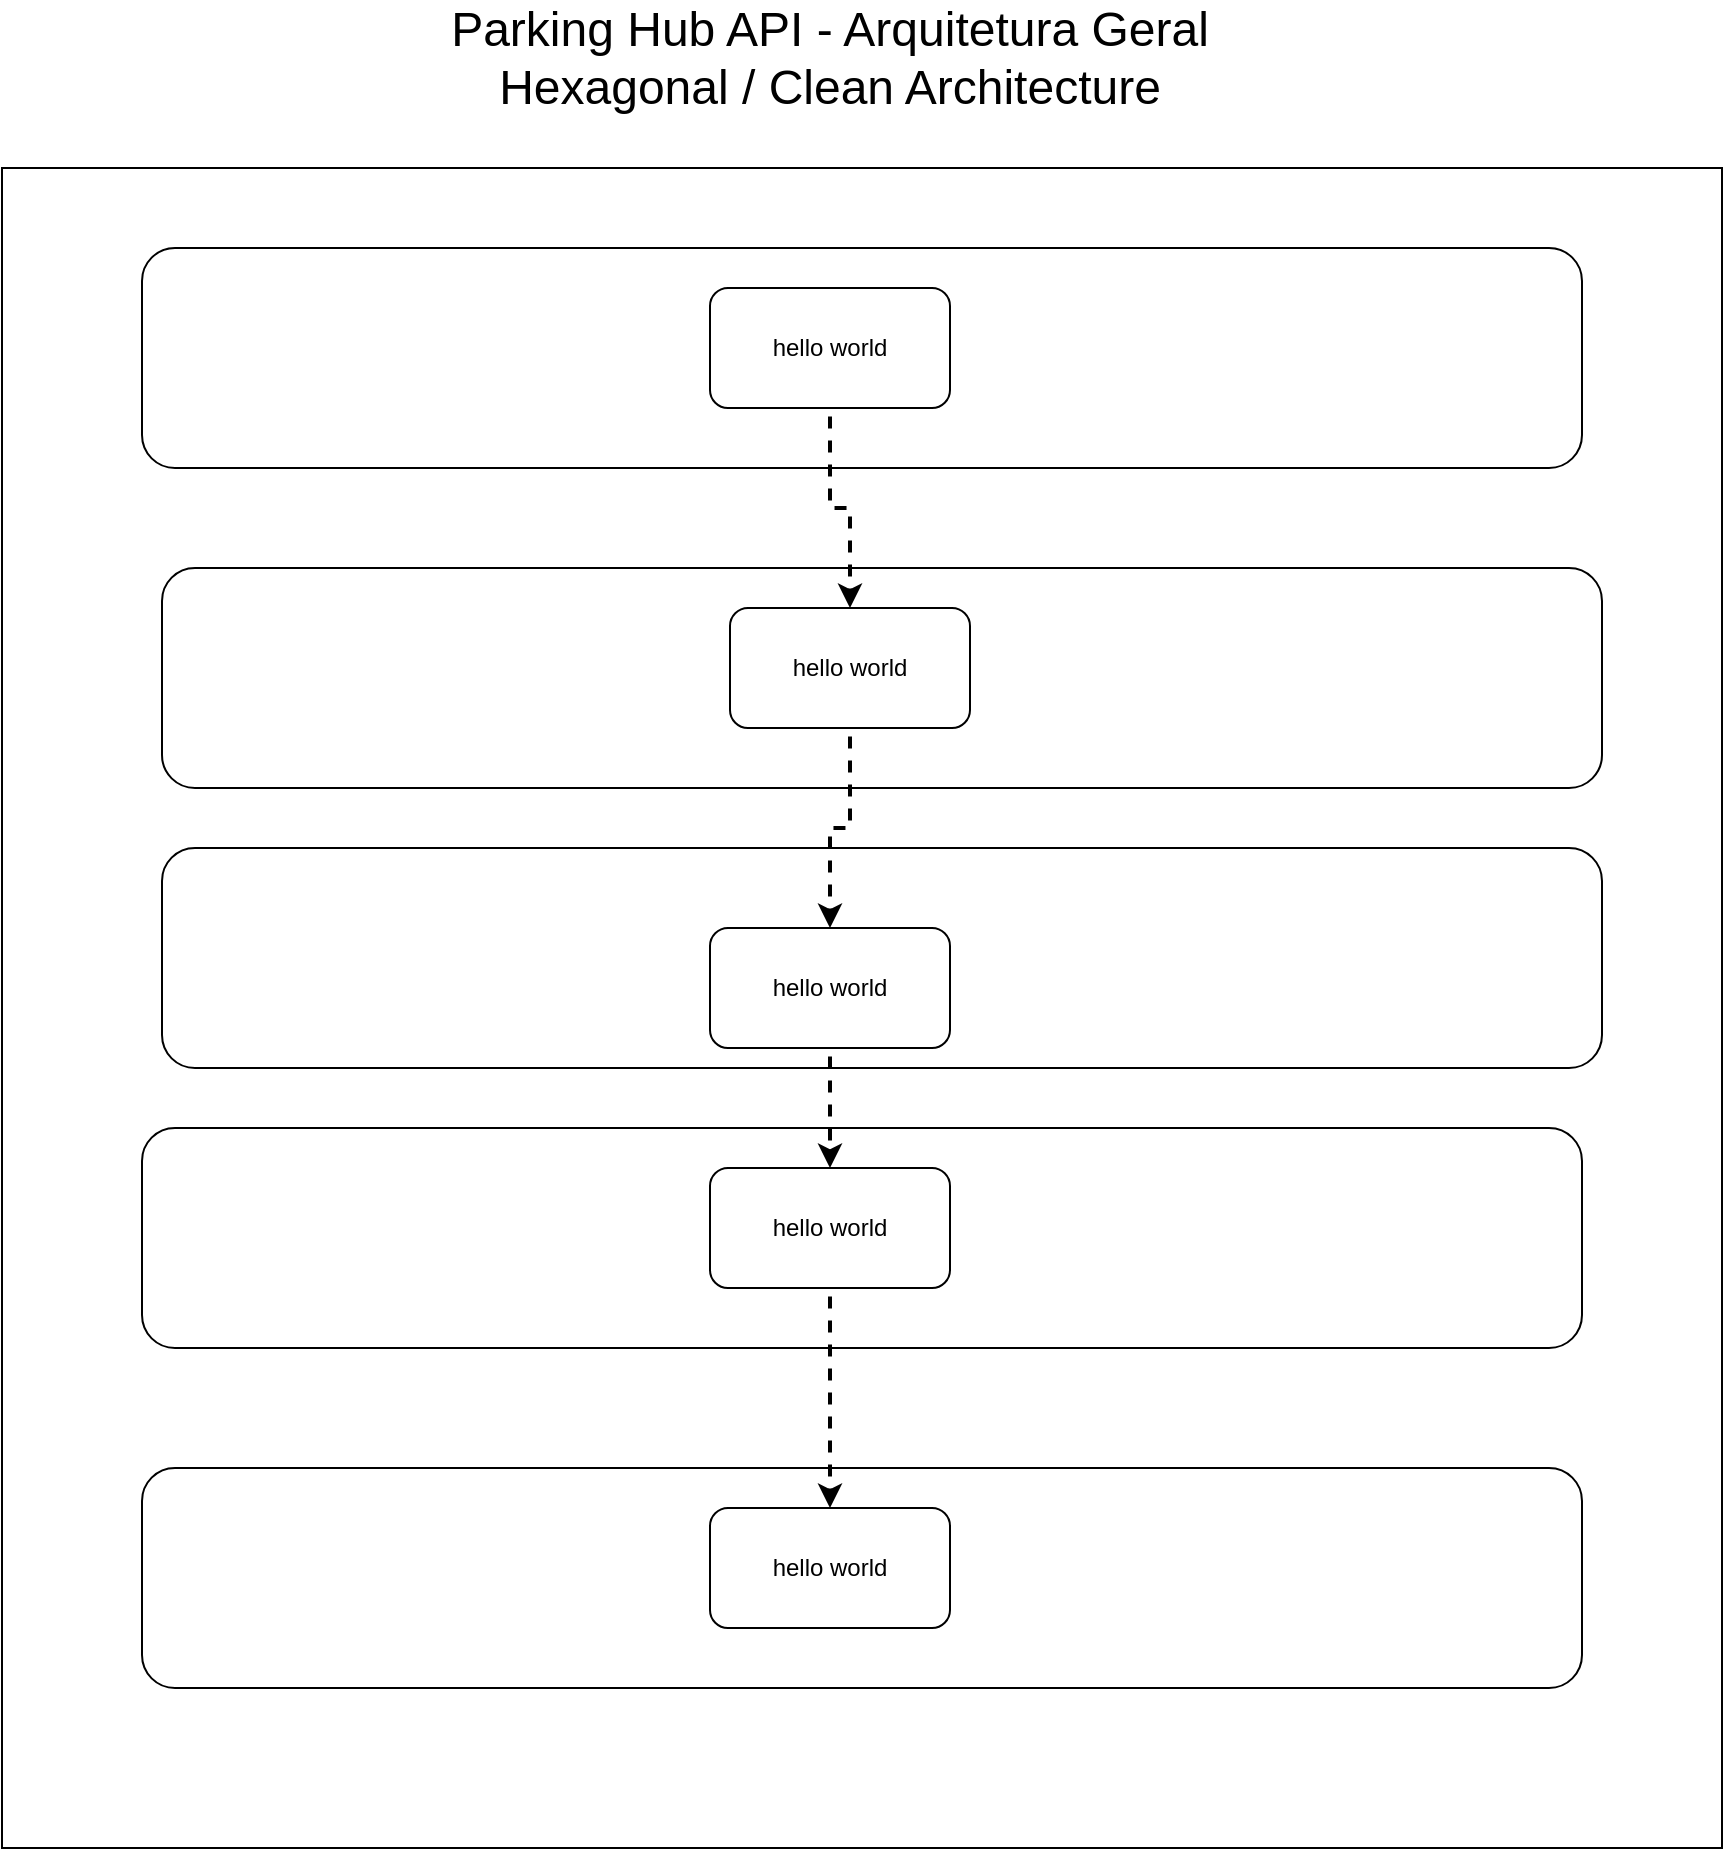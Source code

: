 <mxfile version="28.0.7">
  <diagram name="Página-1" id="waUbrjTIYsetLemBl0IZ">
    <mxGraphModel dx="1192" dy="1025" grid="1" gridSize="10" guides="1" tooltips="1" connect="1" arrows="1" fold="1" page="1" pageScale="1" pageWidth="827" pageHeight="1169" math="0" shadow="0">
      <root>
        <mxCell id="0" />
        <mxCell id="1" parent="0" />
        <mxCell id="kGvfVSLyYarrMI20Bhmv-1" value="" style="rounded=0;whiteSpace=wrap;html=1;" vertex="1" parent="1">
          <mxGeometry x="60" y="140" width="860" height="840" as="geometry" />
        </mxCell>
        <mxCell id="kGvfVSLyYarrMI20Bhmv-3" value="" style="rounded=1;whiteSpace=wrap;html=1;" vertex="1" parent="1">
          <mxGeometry x="130" y="180" width="720" height="110" as="geometry" />
        </mxCell>
        <mxCell id="JrhWDAN4cCi7IcUcyurz-1" value="hello world" style="rounded=1;whiteSpace=wrap;html=1;" parent="1" vertex="1">
          <mxGeometry x="414" y="200" width="120" height="60" as="geometry" />
        </mxCell>
        <mxCell id="kGvfVSLyYarrMI20Bhmv-4" value="&lt;font style=&quot;font-size: 24px;&quot;&gt;Parking Hub API - Arquitetura Geral&lt;br&gt;Hexagonal / Clean Architecture&lt;/font&gt;" style="text;html=1;align=center;verticalAlign=middle;whiteSpace=wrap;rounded=0;" vertex="1" parent="1">
          <mxGeometry x="254" y="70" width="440" height="30" as="geometry" />
        </mxCell>
        <mxCell id="kGvfVSLyYarrMI20Bhmv-6" value="" style="rounded=1;whiteSpace=wrap;html=1;" vertex="1" parent="1">
          <mxGeometry x="140" y="340" width="720" height="110" as="geometry" />
        </mxCell>
        <mxCell id="kGvfVSLyYarrMI20Bhmv-7" value="hello world" style="rounded=1;whiteSpace=wrap;html=1;" vertex="1" parent="1">
          <mxGeometry x="424" y="360" width="120" height="60" as="geometry" />
        </mxCell>
        <mxCell id="kGvfVSLyYarrMI20Bhmv-8" value="" style="rounded=1;whiteSpace=wrap;html=1;" vertex="1" parent="1">
          <mxGeometry x="140" y="480" width="720" height="110" as="geometry" />
        </mxCell>
        <mxCell id="kGvfVSLyYarrMI20Bhmv-9" value="hello world" style="rounded=1;whiteSpace=wrap;html=1;" vertex="1" parent="1">
          <mxGeometry x="414" y="520" width="120" height="60" as="geometry" />
        </mxCell>
        <mxCell id="kGvfVSLyYarrMI20Bhmv-10" value="" style="rounded=1;whiteSpace=wrap;html=1;" vertex="1" parent="1">
          <mxGeometry x="130" y="620" width="720" height="110" as="geometry" />
        </mxCell>
        <mxCell id="kGvfVSLyYarrMI20Bhmv-11" value="hello world" style="rounded=1;whiteSpace=wrap;html=1;" vertex="1" parent="1">
          <mxGeometry x="414" y="640" width="120" height="60" as="geometry" />
        </mxCell>
        <mxCell id="kGvfVSLyYarrMI20Bhmv-12" value="" style="rounded=1;whiteSpace=wrap;html=1;" vertex="1" parent="1">
          <mxGeometry x="130" y="790" width="720" height="110" as="geometry" />
        </mxCell>
        <mxCell id="kGvfVSLyYarrMI20Bhmv-13" value="hello world" style="rounded=1;whiteSpace=wrap;html=1;" vertex="1" parent="1">
          <mxGeometry x="414" y="810" width="120" height="60" as="geometry" />
        </mxCell>
        <mxCell id="kGvfVSLyYarrMI20Bhmv-14" style="edgeStyle=orthogonalEdgeStyle;rounded=0;orthogonalLoop=1;jettySize=auto;html=1;dashed=1;flowAnimation=1;strokeWidth=2;" edge="1" parent="1" source="JrhWDAN4cCi7IcUcyurz-1" target="kGvfVSLyYarrMI20Bhmv-7">
          <mxGeometry relative="1" as="geometry" />
        </mxCell>
        <mxCell id="kGvfVSLyYarrMI20Bhmv-15" style="edgeStyle=orthogonalEdgeStyle;rounded=0;orthogonalLoop=1;jettySize=auto;html=1;dashed=1;flowAnimation=1;strokeWidth=2;" edge="1" parent="1" source="kGvfVSLyYarrMI20Bhmv-7" target="kGvfVSLyYarrMI20Bhmv-9">
          <mxGeometry relative="1" as="geometry" />
        </mxCell>
        <mxCell id="kGvfVSLyYarrMI20Bhmv-16" value="" style="edgeStyle=orthogonalEdgeStyle;rounded=0;orthogonalLoop=1;jettySize=auto;html=1;dashed=1;flowAnimation=1;strokeWidth=2;" edge="1" parent="1" source="kGvfVSLyYarrMI20Bhmv-9" target="kGvfVSLyYarrMI20Bhmv-11">
          <mxGeometry relative="1" as="geometry" />
        </mxCell>
        <mxCell id="kGvfVSLyYarrMI20Bhmv-17" style="edgeStyle=orthogonalEdgeStyle;rounded=0;orthogonalLoop=1;jettySize=auto;html=1;dashed=1;flowAnimation=1;strokeWidth=2;" edge="1" parent="1" source="kGvfVSLyYarrMI20Bhmv-11" target="kGvfVSLyYarrMI20Bhmv-13">
          <mxGeometry relative="1" as="geometry" />
        </mxCell>
      </root>
    </mxGraphModel>
  </diagram>
</mxfile>
